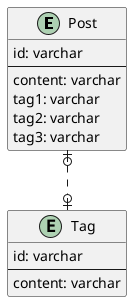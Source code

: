 @startuml

entity Post {
  id: varchar
  ---
  content: varchar
  tag1: varchar
  tag2: varchar
  tag3: varchar
}

entity Tag {
  id: varchar
  ---
  content: varchar
}

Post |o..o| Tag

@enduml